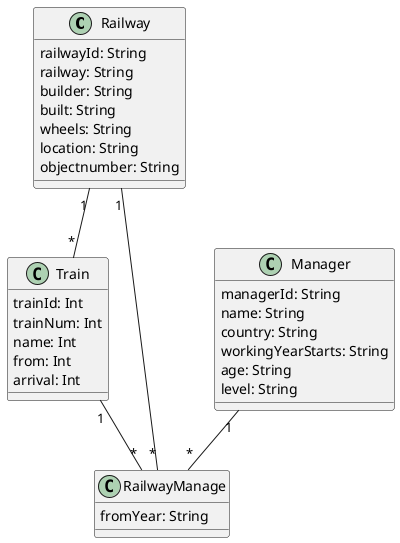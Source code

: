 @startuml "Railway"


class Railway{
  railwayId: String
  railway: String
  builder: String
  built: String
  wheels: String
  location: String
  objectnumber: String
}

class Train{
  trainId: Int
  trainNum: Int
  name: Int
  from: Int
  arrival: Int
}

class Manager{
  managerId: String
  name: String
  country: String
  workingYearStarts: String
  age: String
  level: String
}

class RailwayManage{
  fromYear: String
}



Railway "1" -- "*" Train

Railway "1" -- "*" RailwayManage

Train "1" -- "*" RailwayManage

Manager "1" -- "*" RailwayManage


@enduml